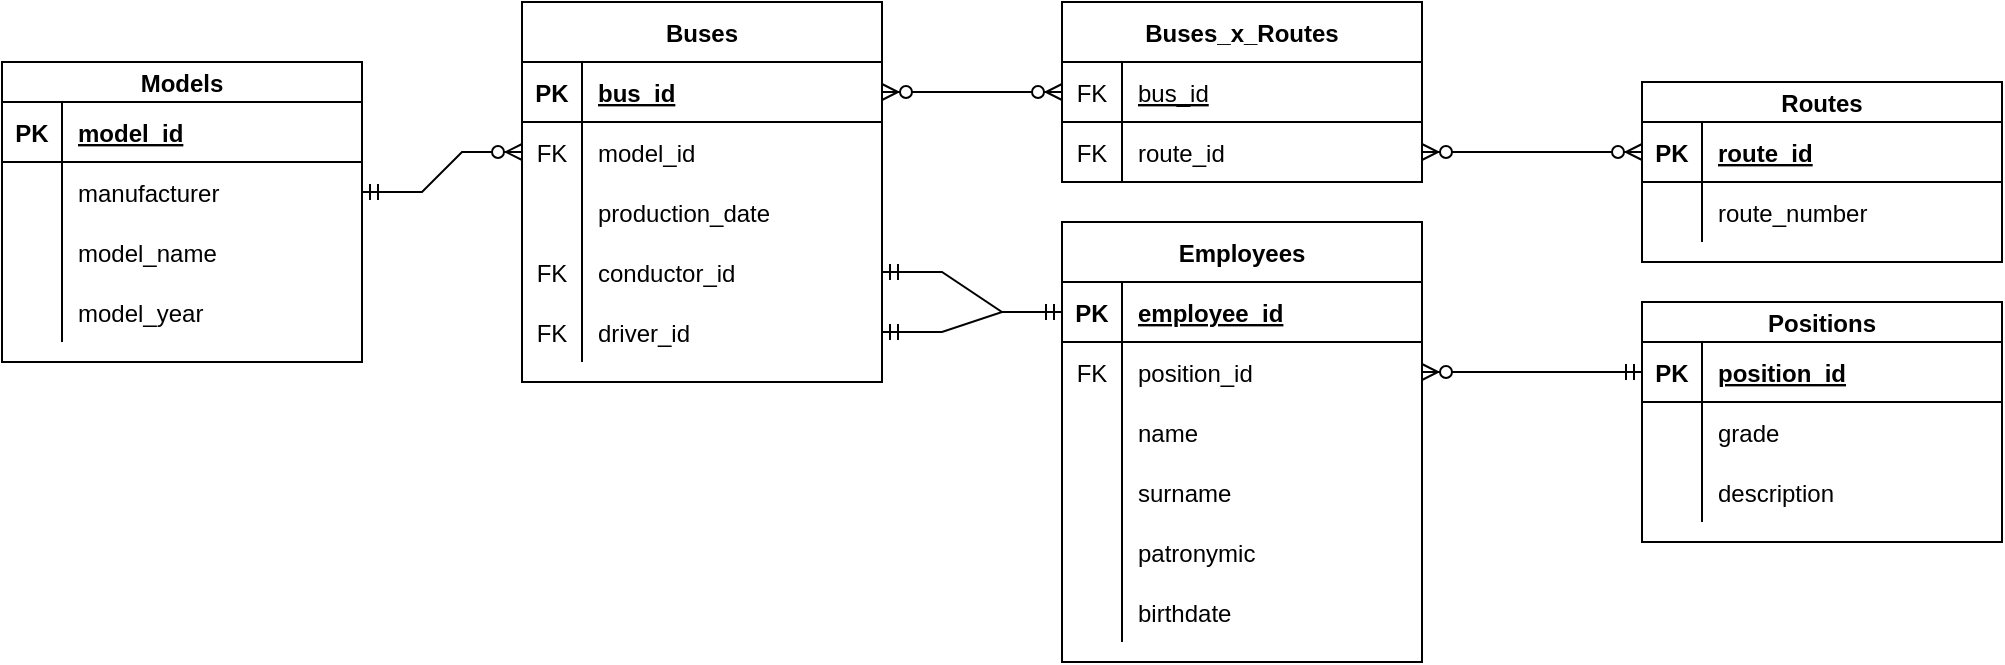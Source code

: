 <mxfile version="20.2.8" type="google"><diagram id="R2lEEEUBdFMjLlhIrx00" name="Page-1"><mxGraphModel dx="1632" dy="468" grid="1" gridSize="10" guides="1" tooltips="1" connect="1" arrows="1" fold="1" page="1" pageScale="1" pageWidth="850" pageHeight="1100" math="0" shadow="0" extFonts="Permanent Marker^https://fonts.googleapis.com/css?family=Permanent+Marker"><root><mxCell id="0"/><mxCell id="1" parent="0"/><mxCell id="BRltF4xGeuD-iYXcqWCz-8" value="Buses" style="shape=table;startSize=30;container=1;collapsible=1;childLayout=tableLayout;fixedRows=1;rowLines=0;fontStyle=1;align=center;resizeLast=1;" parent="1" vertex="1"><mxGeometry x="-10" y="780" width="180" height="190" as="geometry"/></mxCell><mxCell id="BRltF4xGeuD-iYXcqWCz-9" value="" style="shape=tableRow;horizontal=0;startSize=0;swimlaneHead=0;swimlaneBody=0;fillColor=none;collapsible=0;dropTarget=0;points=[[0,0.5],[1,0.5]];portConstraint=eastwest;top=0;left=0;right=0;bottom=1;" parent="BRltF4xGeuD-iYXcqWCz-8" vertex="1"><mxGeometry y="30" width="180" height="30" as="geometry"/></mxCell><mxCell id="BRltF4xGeuD-iYXcqWCz-10" value="PK" style="shape=partialRectangle;connectable=0;fillColor=none;top=0;left=0;bottom=0;right=0;fontStyle=1;overflow=hidden;" parent="BRltF4xGeuD-iYXcqWCz-9" vertex="1"><mxGeometry width="30" height="30" as="geometry"><mxRectangle width="30" height="30" as="alternateBounds"/></mxGeometry></mxCell><mxCell id="BRltF4xGeuD-iYXcqWCz-11" value="bus_id" style="shape=partialRectangle;connectable=0;fillColor=none;top=0;left=0;bottom=0;right=0;align=left;spacingLeft=6;fontStyle=5;overflow=hidden;" parent="BRltF4xGeuD-iYXcqWCz-9" vertex="1"><mxGeometry x="30" width="150" height="30" as="geometry"><mxRectangle width="150" height="30" as="alternateBounds"/></mxGeometry></mxCell><mxCell id="BRltF4xGeuD-iYXcqWCz-15" value="" style="shape=tableRow;horizontal=0;startSize=0;swimlaneHead=0;swimlaneBody=0;fillColor=none;collapsible=0;dropTarget=0;points=[[0,0.5],[1,0.5]];portConstraint=eastwest;top=0;left=0;right=0;bottom=0;" parent="BRltF4xGeuD-iYXcqWCz-8" vertex="1"><mxGeometry y="60" width="180" height="30" as="geometry"/></mxCell><mxCell id="BRltF4xGeuD-iYXcqWCz-16" value="FK" style="shape=partialRectangle;connectable=0;fillColor=none;top=0;left=0;bottom=0;right=0;editable=1;overflow=hidden;" parent="BRltF4xGeuD-iYXcqWCz-15" vertex="1"><mxGeometry width="30" height="30" as="geometry"><mxRectangle width="30" height="30" as="alternateBounds"/></mxGeometry></mxCell><mxCell id="BRltF4xGeuD-iYXcqWCz-17" value="model_id" style="shape=partialRectangle;connectable=0;fillColor=none;top=0;left=0;bottom=0;right=0;align=left;spacingLeft=6;overflow=hidden;" parent="BRltF4xGeuD-iYXcqWCz-15" vertex="1"><mxGeometry x="30" width="150" height="30" as="geometry"><mxRectangle width="150" height="30" as="alternateBounds"/></mxGeometry></mxCell><mxCell id="BRltF4xGeuD-iYXcqWCz-18" value="" style="shape=tableRow;horizontal=0;startSize=0;swimlaneHead=0;swimlaneBody=0;fillColor=none;collapsible=0;dropTarget=0;points=[[0,0.5],[1,0.5]];portConstraint=eastwest;top=0;left=0;right=0;bottom=0;" parent="BRltF4xGeuD-iYXcqWCz-8" vertex="1"><mxGeometry y="90" width="180" height="30" as="geometry"/></mxCell><mxCell id="BRltF4xGeuD-iYXcqWCz-19" value="" style="shape=partialRectangle;connectable=0;fillColor=none;top=0;left=0;bottom=0;right=0;editable=1;overflow=hidden;" parent="BRltF4xGeuD-iYXcqWCz-18" vertex="1"><mxGeometry width="30" height="30" as="geometry"><mxRectangle width="30" height="30" as="alternateBounds"/></mxGeometry></mxCell><mxCell id="BRltF4xGeuD-iYXcqWCz-20" value="production_date" style="shape=partialRectangle;connectable=0;fillColor=none;top=0;left=0;bottom=0;right=0;align=left;spacingLeft=6;overflow=hidden;" parent="BRltF4xGeuD-iYXcqWCz-18" vertex="1"><mxGeometry x="30" width="150" height="30" as="geometry"><mxRectangle width="150" height="30" as="alternateBounds"/></mxGeometry></mxCell><mxCell id="BRltF4xGeuD-iYXcqWCz-41" value="" style="shape=tableRow;horizontal=0;startSize=0;swimlaneHead=0;swimlaneBody=0;fillColor=none;collapsible=0;dropTarget=0;points=[[0,0.5],[1,0.5]];portConstraint=eastwest;top=0;left=0;right=0;bottom=0;" parent="BRltF4xGeuD-iYXcqWCz-8" vertex="1"><mxGeometry y="120" width="180" height="30" as="geometry"/></mxCell><mxCell id="BRltF4xGeuD-iYXcqWCz-42" value="FK" style="shape=partialRectangle;connectable=0;fillColor=none;top=0;left=0;bottom=0;right=0;editable=1;overflow=hidden;" parent="BRltF4xGeuD-iYXcqWCz-41" vertex="1"><mxGeometry width="30" height="30" as="geometry"><mxRectangle width="30" height="30" as="alternateBounds"/></mxGeometry></mxCell><mxCell id="BRltF4xGeuD-iYXcqWCz-43" value="conductor_id" style="shape=partialRectangle;connectable=0;fillColor=none;top=0;left=0;bottom=0;right=0;align=left;spacingLeft=6;overflow=hidden;" parent="BRltF4xGeuD-iYXcqWCz-41" vertex="1"><mxGeometry x="30" width="150" height="30" as="geometry"><mxRectangle width="150" height="30" as="alternateBounds"/></mxGeometry></mxCell><mxCell id="BRltF4xGeuD-iYXcqWCz-21" value="" style="shape=tableRow;horizontal=0;startSize=0;swimlaneHead=0;swimlaneBody=0;fillColor=none;collapsible=0;dropTarget=0;points=[[0,0.5],[1,0.5]];portConstraint=eastwest;top=0;left=0;right=0;bottom=0;" parent="BRltF4xGeuD-iYXcqWCz-8" vertex="1"><mxGeometry y="150" width="180" height="30" as="geometry"/></mxCell><mxCell id="BRltF4xGeuD-iYXcqWCz-22" value="FK" style="shape=partialRectangle;connectable=0;fillColor=none;top=0;left=0;bottom=0;right=0;editable=1;overflow=hidden;" parent="BRltF4xGeuD-iYXcqWCz-21" vertex="1"><mxGeometry width="30" height="30" as="geometry"><mxRectangle width="30" height="30" as="alternateBounds"/></mxGeometry></mxCell><mxCell id="BRltF4xGeuD-iYXcqWCz-23" value="driver_id" style="shape=partialRectangle;connectable=0;fillColor=none;top=0;left=0;bottom=0;right=0;align=left;spacingLeft=6;overflow=hidden;" parent="BRltF4xGeuD-iYXcqWCz-21" vertex="1"><mxGeometry x="30" width="150" height="30" as="geometry"><mxRectangle width="150" height="30" as="alternateBounds"/></mxGeometry></mxCell><mxCell id="BRltF4xGeuD-iYXcqWCz-24" value="Routes" style="shape=table;startSize=20;container=1;collapsible=1;childLayout=tableLayout;fixedRows=1;rowLines=0;fontStyle=1;align=center;resizeLast=1;" parent="1" vertex="1"><mxGeometry x="550" y="820" width="180" height="90" as="geometry"/></mxCell><mxCell id="BRltF4xGeuD-iYXcqWCz-25" value="" style="shape=tableRow;horizontal=0;startSize=0;swimlaneHead=0;swimlaneBody=0;fillColor=none;collapsible=0;dropTarget=0;points=[[0,0.5],[1,0.5]];portConstraint=eastwest;top=0;left=0;right=0;bottom=1;" parent="BRltF4xGeuD-iYXcqWCz-24" vertex="1"><mxGeometry y="20" width="180" height="30" as="geometry"/></mxCell><mxCell id="BRltF4xGeuD-iYXcqWCz-26" value="PK" style="shape=partialRectangle;connectable=0;fillColor=none;top=0;left=0;bottom=0;right=0;fontStyle=1;overflow=hidden;" parent="BRltF4xGeuD-iYXcqWCz-25" vertex="1"><mxGeometry width="30" height="30" as="geometry"><mxRectangle width="30" height="30" as="alternateBounds"/></mxGeometry></mxCell><mxCell id="BRltF4xGeuD-iYXcqWCz-27" value="route_id" style="shape=partialRectangle;connectable=0;fillColor=none;top=0;left=0;bottom=0;right=0;align=left;spacingLeft=6;fontStyle=5;overflow=hidden;" parent="BRltF4xGeuD-iYXcqWCz-25" vertex="1"><mxGeometry x="30" width="150" height="30" as="geometry"><mxRectangle width="150" height="30" as="alternateBounds"/></mxGeometry></mxCell><mxCell id="BRltF4xGeuD-iYXcqWCz-28" value="" style="shape=tableRow;horizontal=0;startSize=0;swimlaneHead=0;swimlaneBody=0;fillColor=none;collapsible=0;dropTarget=0;points=[[0,0.5],[1,0.5]];portConstraint=eastwest;top=0;left=0;right=0;bottom=0;" parent="BRltF4xGeuD-iYXcqWCz-24" vertex="1"><mxGeometry y="50" width="180" height="30" as="geometry"/></mxCell><mxCell id="BRltF4xGeuD-iYXcqWCz-29" value="" style="shape=partialRectangle;connectable=0;fillColor=none;top=0;left=0;bottom=0;right=0;editable=1;overflow=hidden;" parent="BRltF4xGeuD-iYXcqWCz-28" vertex="1"><mxGeometry width="30" height="30" as="geometry"><mxRectangle width="30" height="30" as="alternateBounds"/></mxGeometry></mxCell><mxCell id="BRltF4xGeuD-iYXcqWCz-30" value="route_number" style="shape=partialRectangle;connectable=0;fillColor=none;top=0;left=0;bottom=0;right=0;align=left;spacingLeft=6;overflow=hidden;" parent="BRltF4xGeuD-iYXcqWCz-28" vertex="1"><mxGeometry x="30" width="150" height="30" as="geometry"><mxRectangle width="150" height="30" as="alternateBounds"/></mxGeometry></mxCell><mxCell id="BRltF4xGeuD-iYXcqWCz-44" value="" style="edgeStyle=entityRelationEdgeStyle;fontSize=12;html=1;endArrow=ERzeroToMany;endFill=1;startArrow=ERzeroToMany;rounded=0;entryX=0;entryY=0.5;entryDx=0;entryDy=0;exitX=1;exitY=0.5;exitDx=0;exitDy=0;" parent="1" source="BRltF4xGeuD-iYXcqWCz-9" target="BRltF4xGeuD-iYXcqWCz-47" edge="1"><mxGeometry width="100" height="100" relative="1" as="geometry"><mxPoint x="350" y="790" as="sourcePoint"/><mxPoint x="450" y="690" as="targetPoint"/></mxGeometry></mxCell><mxCell id="BRltF4xGeuD-iYXcqWCz-46" value="Buses_x_Routes" style="shape=table;startSize=30;container=1;collapsible=1;childLayout=tableLayout;fixedRows=1;rowLines=0;fontStyle=1;align=center;resizeLast=1;" parent="1" vertex="1"><mxGeometry x="260" y="780" width="180" height="90" as="geometry"/></mxCell><mxCell id="BRltF4xGeuD-iYXcqWCz-47" value="" style="shape=tableRow;horizontal=0;startSize=0;swimlaneHead=0;swimlaneBody=0;fillColor=none;collapsible=0;dropTarget=0;points=[[0,0.5],[1,0.5]];portConstraint=eastwest;top=0;left=0;right=0;bottom=1;" parent="BRltF4xGeuD-iYXcqWCz-46" vertex="1"><mxGeometry y="30" width="180" height="30" as="geometry"/></mxCell><mxCell id="BRltF4xGeuD-iYXcqWCz-48" value="FK" style="shape=partialRectangle;connectable=0;fillColor=none;top=0;left=0;bottom=0;right=0;fontStyle=0;overflow=hidden;" parent="BRltF4xGeuD-iYXcqWCz-47" vertex="1"><mxGeometry width="30" height="30" as="geometry"><mxRectangle width="30" height="30" as="alternateBounds"/></mxGeometry></mxCell><mxCell id="BRltF4xGeuD-iYXcqWCz-49" value="bus_id" style="shape=partialRectangle;connectable=0;fillColor=none;top=0;left=0;bottom=0;right=0;align=left;spacingLeft=6;fontStyle=4;overflow=hidden;" parent="BRltF4xGeuD-iYXcqWCz-47" vertex="1"><mxGeometry x="30" width="150" height="30" as="geometry"><mxRectangle width="150" height="30" as="alternateBounds"/></mxGeometry></mxCell><mxCell id="BRltF4xGeuD-iYXcqWCz-50" value="" style="shape=tableRow;horizontal=0;startSize=0;swimlaneHead=0;swimlaneBody=0;fillColor=none;collapsible=0;dropTarget=0;points=[[0,0.5],[1,0.5]];portConstraint=eastwest;top=0;left=0;right=0;bottom=0;" parent="BRltF4xGeuD-iYXcqWCz-46" vertex="1"><mxGeometry y="60" width="180" height="30" as="geometry"/></mxCell><mxCell id="BRltF4xGeuD-iYXcqWCz-51" value="FK" style="shape=partialRectangle;connectable=0;fillColor=none;top=0;left=0;bottom=0;right=0;editable=1;overflow=hidden;" parent="BRltF4xGeuD-iYXcqWCz-50" vertex="1"><mxGeometry width="30" height="30" as="geometry"><mxRectangle width="30" height="30" as="alternateBounds"/></mxGeometry></mxCell><mxCell id="BRltF4xGeuD-iYXcqWCz-52" value="route_id" style="shape=partialRectangle;connectable=0;fillColor=none;top=0;left=0;bottom=0;right=0;align=left;spacingLeft=6;overflow=hidden;" parent="BRltF4xGeuD-iYXcqWCz-50" vertex="1"><mxGeometry x="30" width="150" height="30" as="geometry"><mxRectangle width="150" height="30" as="alternateBounds"/></mxGeometry></mxCell><mxCell id="BRltF4xGeuD-iYXcqWCz-58" value="" style="edgeStyle=entityRelationEdgeStyle;fontSize=12;html=1;endArrow=ERzeroToMany;endFill=1;startArrow=ERzeroToMany;rounded=0;entryX=0;entryY=0.5;entryDx=0;entryDy=0;exitX=1;exitY=0.5;exitDx=0;exitDy=0;" parent="1" source="BRltF4xGeuD-iYXcqWCz-50" target="BRltF4xGeuD-iYXcqWCz-25" edge="1"><mxGeometry width="100" height="100" relative="1" as="geometry"><mxPoint x="430" y="830" as="sourcePoint"/><mxPoint x="500" y="830" as="targetPoint"/></mxGeometry></mxCell><mxCell id="BRltF4xGeuD-iYXcqWCz-59" value="Positions" style="shape=table;startSize=20;container=1;collapsible=1;childLayout=tableLayout;fixedRows=1;rowLines=0;fontStyle=1;align=center;resizeLast=1;" parent="1" vertex="1"><mxGeometry x="550" y="930" width="180" height="120" as="geometry"/></mxCell><mxCell id="BRltF4xGeuD-iYXcqWCz-60" value="" style="shape=tableRow;horizontal=0;startSize=0;swimlaneHead=0;swimlaneBody=0;fillColor=none;collapsible=0;dropTarget=0;points=[[0,0.5],[1,0.5]];portConstraint=eastwest;top=0;left=0;right=0;bottom=1;" parent="BRltF4xGeuD-iYXcqWCz-59" vertex="1"><mxGeometry y="20" width="180" height="30" as="geometry"/></mxCell><mxCell id="BRltF4xGeuD-iYXcqWCz-61" value="PK" style="shape=partialRectangle;connectable=0;fillColor=none;top=0;left=0;bottom=0;right=0;fontStyle=1;overflow=hidden;" parent="BRltF4xGeuD-iYXcqWCz-60" vertex="1"><mxGeometry width="30" height="30" as="geometry"><mxRectangle width="30" height="30" as="alternateBounds"/></mxGeometry></mxCell><mxCell id="BRltF4xGeuD-iYXcqWCz-62" value="position_id" style="shape=partialRectangle;connectable=0;fillColor=none;top=0;left=0;bottom=0;right=0;align=left;spacingLeft=6;fontStyle=5;overflow=hidden;" parent="BRltF4xGeuD-iYXcqWCz-60" vertex="1"><mxGeometry x="30" width="150" height="30" as="geometry"><mxRectangle width="150" height="30" as="alternateBounds"/></mxGeometry></mxCell><mxCell id="BRltF4xGeuD-iYXcqWCz-66" value="" style="shape=tableRow;horizontal=0;startSize=0;swimlaneHead=0;swimlaneBody=0;fillColor=none;collapsible=0;dropTarget=0;points=[[0,0.5],[1,0.5]];portConstraint=eastwest;top=0;left=0;right=0;bottom=0;" parent="BRltF4xGeuD-iYXcqWCz-59" vertex="1"><mxGeometry y="50" width="180" height="30" as="geometry"/></mxCell><mxCell id="BRltF4xGeuD-iYXcqWCz-67" value="" style="shape=partialRectangle;connectable=0;fillColor=none;top=0;left=0;bottom=0;right=0;editable=1;overflow=hidden;" parent="BRltF4xGeuD-iYXcqWCz-66" vertex="1"><mxGeometry width="30" height="30" as="geometry"><mxRectangle width="30" height="30" as="alternateBounds"/></mxGeometry></mxCell><mxCell id="BRltF4xGeuD-iYXcqWCz-68" value="grade" style="shape=partialRectangle;connectable=0;fillColor=none;top=0;left=0;bottom=0;right=0;align=left;spacingLeft=6;overflow=hidden;" parent="BRltF4xGeuD-iYXcqWCz-66" vertex="1"><mxGeometry x="30" width="150" height="30" as="geometry"><mxRectangle width="150" height="30" as="alternateBounds"/></mxGeometry></mxCell><mxCell id="BRltF4xGeuD-iYXcqWCz-63" value="" style="shape=tableRow;horizontal=0;startSize=0;swimlaneHead=0;swimlaneBody=0;fillColor=none;collapsible=0;dropTarget=0;points=[[0,0.5],[1,0.5]];portConstraint=eastwest;top=0;left=0;right=0;bottom=0;" parent="BRltF4xGeuD-iYXcqWCz-59" vertex="1"><mxGeometry y="80" width="180" height="30" as="geometry"/></mxCell><mxCell id="BRltF4xGeuD-iYXcqWCz-64" value="" style="shape=partialRectangle;connectable=0;fillColor=none;top=0;left=0;bottom=0;right=0;editable=1;overflow=hidden;" parent="BRltF4xGeuD-iYXcqWCz-63" vertex="1"><mxGeometry width="30" height="30" as="geometry"><mxRectangle width="30" height="30" as="alternateBounds"/></mxGeometry></mxCell><mxCell id="BRltF4xGeuD-iYXcqWCz-65" value="description" style="shape=partialRectangle;connectable=0;fillColor=none;top=0;left=0;bottom=0;right=0;align=left;spacingLeft=6;overflow=hidden;" parent="BRltF4xGeuD-iYXcqWCz-63" vertex="1"><mxGeometry x="30" width="150" height="30" as="geometry"><mxRectangle width="150" height="30" as="alternateBounds"/></mxGeometry></mxCell><mxCell id="BRltF4xGeuD-iYXcqWCz-69" value="Employees" style="shape=table;startSize=30;container=1;collapsible=1;childLayout=tableLayout;fixedRows=1;rowLines=0;fontStyle=1;align=center;resizeLast=1;" parent="1" vertex="1"><mxGeometry x="260" y="890" width="180" height="220" as="geometry"/></mxCell><mxCell id="BRltF4xGeuD-iYXcqWCz-70" value="" style="shape=tableRow;horizontal=0;startSize=0;swimlaneHead=0;swimlaneBody=0;fillColor=none;collapsible=0;dropTarget=0;points=[[0,0.5],[1,0.5]];portConstraint=eastwest;top=0;left=0;right=0;bottom=1;" parent="BRltF4xGeuD-iYXcqWCz-69" vertex="1"><mxGeometry y="30" width="180" height="30" as="geometry"/></mxCell><mxCell id="BRltF4xGeuD-iYXcqWCz-71" value="PK" style="shape=partialRectangle;connectable=0;fillColor=none;top=0;left=0;bottom=0;right=0;fontStyle=1;overflow=hidden;" parent="BRltF4xGeuD-iYXcqWCz-70" vertex="1"><mxGeometry width="30" height="30" as="geometry"><mxRectangle width="30" height="30" as="alternateBounds"/></mxGeometry></mxCell><mxCell id="BRltF4xGeuD-iYXcqWCz-72" value="employee_id" style="shape=partialRectangle;connectable=0;fillColor=none;top=0;left=0;bottom=0;right=0;align=left;spacingLeft=6;fontStyle=5;overflow=hidden;" parent="BRltF4xGeuD-iYXcqWCz-70" vertex="1"><mxGeometry x="30" width="150" height="30" as="geometry"><mxRectangle width="150" height="30" as="alternateBounds"/></mxGeometry></mxCell><mxCell id="BRltF4xGeuD-iYXcqWCz-73" value="" style="shape=tableRow;horizontal=0;startSize=0;swimlaneHead=0;swimlaneBody=0;fillColor=none;collapsible=0;dropTarget=0;points=[[0,0.5],[1,0.5]];portConstraint=eastwest;top=0;left=0;right=0;bottom=0;" parent="BRltF4xGeuD-iYXcqWCz-69" vertex="1"><mxGeometry y="60" width="180" height="30" as="geometry"/></mxCell><mxCell id="BRltF4xGeuD-iYXcqWCz-74" value="FK" style="shape=partialRectangle;connectable=0;fillColor=none;top=0;left=0;bottom=0;right=0;editable=1;overflow=hidden;" parent="BRltF4xGeuD-iYXcqWCz-73" vertex="1"><mxGeometry width="30" height="30" as="geometry"><mxRectangle width="30" height="30" as="alternateBounds"/></mxGeometry></mxCell><mxCell id="BRltF4xGeuD-iYXcqWCz-75" value="position_id" style="shape=partialRectangle;connectable=0;fillColor=none;top=0;left=0;bottom=0;right=0;align=left;spacingLeft=6;overflow=hidden;" parent="BRltF4xGeuD-iYXcqWCz-73" vertex="1"><mxGeometry x="30" width="150" height="30" as="geometry"><mxRectangle width="150" height="30" as="alternateBounds"/></mxGeometry></mxCell><mxCell id="BRltF4xGeuD-iYXcqWCz-76" value="" style="shape=tableRow;horizontal=0;startSize=0;swimlaneHead=0;swimlaneBody=0;fillColor=none;collapsible=0;dropTarget=0;points=[[0,0.5],[1,0.5]];portConstraint=eastwest;top=0;left=0;right=0;bottom=0;" parent="BRltF4xGeuD-iYXcqWCz-69" vertex="1"><mxGeometry y="90" width="180" height="30" as="geometry"/></mxCell><mxCell id="BRltF4xGeuD-iYXcqWCz-77" value="" style="shape=partialRectangle;connectable=0;fillColor=none;top=0;left=0;bottom=0;right=0;editable=1;overflow=hidden;" parent="BRltF4xGeuD-iYXcqWCz-76" vertex="1"><mxGeometry width="30" height="30" as="geometry"><mxRectangle width="30" height="30" as="alternateBounds"/></mxGeometry></mxCell><mxCell id="BRltF4xGeuD-iYXcqWCz-78" value="name" style="shape=partialRectangle;connectable=0;fillColor=none;top=0;left=0;bottom=0;right=0;align=left;spacingLeft=6;overflow=hidden;" parent="BRltF4xGeuD-iYXcqWCz-76" vertex="1"><mxGeometry x="30" width="150" height="30" as="geometry"><mxRectangle width="150" height="30" as="alternateBounds"/></mxGeometry></mxCell><mxCell id="BRltF4xGeuD-iYXcqWCz-79" value="" style="shape=tableRow;horizontal=0;startSize=0;swimlaneHead=0;swimlaneBody=0;fillColor=none;collapsible=0;dropTarget=0;points=[[0,0.5],[1,0.5]];portConstraint=eastwest;top=0;left=0;right=0;bottom=0;" parent="BRltF4xGeuD-iYXcqWCz-69" vertex="1"><mxGeometry y="120" width="180" height="30" as="geometry"/></mxCell><mxCell id="BRltF4xGeuD-iYXcqWCz-80" value="" style="shape=partialRectangle;connectable=0;fillColor=none;top=0;left=0;bottom=0;right=0;editable=1;overflow=hidden;" parent="BRltF4xGeuD-iYXcqWCz-79" vertex="1"><mxGeometry width="30" height="30" as="geometry"><mxRectangle width="30" height="30" as="alternateBounds"/></mxGeometry></mxCell><mxCell id="BRltF4xGeuD-iYXcqWCz-81" value="surname" style="shape=partialRectangle;connectable=0;fillColor=none;top=0;left=0;bottom=0;right=0;align=left;spacingLeft=6;overflow=hidden;" parent="BRltF4xGeuD-iYXcqWCz-79" vertex="1"><mxGeometry x="30" width="150" height="30" as="geometry"><mxRectangle width="150" height="30" as="alternateBounds"/></mxGeometry></mxCell><mxCell id="BRltF4xGeuD-iYXcqWCz-82" value="" style="shape=tableRow;horizontal=0;startSize=0;swimlaneHead=0;swimlaneBody=0;fillColor=none;collapsible=0;dropTarget=0;points=[[0,0.5],[1,0.5]];portConstraint=eastwest;top=0;left=0;right=0;bottom=0;" parent="BRltF4xGeuD-iYXcqWCz-69" vertex="1"><mxGeometry y="150" width="180" height="30" as="geometry"/></mxCell><mxCell id="BRltF4xGeuD-iYXcqWCz-83" value="" style="shape=partialRectangle;connectable=0;fillColor=none;top=0;left=0;bottom=0;right=0;editable=1;overflow=hidden;" parent="BRltF4xGeuD-iYXcqWCz-82" vertex="1"><mxGeometry width="30" height="30" as="geometry"><mxRectangle width="30" height="30" as="alternateBounds"/></mxGeometry></mxCell><mxCell id="BRltF4xGeuD-iYXcqWCz-84" value="patronymic" style="shape=partialRectangle;connectable=0;fillColor=none;top=0;left=0;bottom=0;right=0;align=left;spacingLeft=6;overflow=hidden;" parent="BRltF4xGeuD-iYXcqWCz-82" vertex="1"><mxGeometry x="30" width="150" height="30" as="geometry"><mxRectangle width="150" height="30" as="alternateBounds"/></mxGeometry></mxCell><mxCell id="BRltF4xGeuD-iYXcqWCz-85" value="" style="shape=tableRow;horizontal=0;startSize=0;swimlaneHead=0;swimlaneBody=0;fillColor=none;collapsible=0;dropTarget=0;points=[[0,0.5],[1,0.5]];portConstraint=eastwest;top=0;left=0;right=0;bottom=0;" parent="BRltF4xGeuD-iYXcqWCz-69" vertex="1"><mxGeometry y="180" width="180" height="30" as="geometry"/></mxCell><mxCell id="BRltF4xGeuD-iYXcqWCz-86" value="" style="shape=partialRectangle;connectable=0;fillColor=none;top=0;left=0;bottom=0;right=0;editable=1;overflow=hidden;" parent="BRltF4xGeuD-iYXcqWCz-85" vertex="1"><mxGeometry width="30" height="30" as="geometry"><mxRectangle width="30" height="30" as="alternateBounds"/></mxGeometry></mxCell><mxCell id="BRltF4xGeuD-iYXcqWCz-87" value="birthdate" style="shape=partialRectangle;connectable=0;fillColor=none;top=0;left=0;bottom=0;right=0;align=left;spacingLeft=6;overflow=hidden;" parent="BRltF4xGeuD-iYXcqWCz-85" vertex="1"><mxGeometry x="30" width="150" height="30" as="geometry"><mxRectangle width="150" height="30" as="alternateBounds"/></mxGeometry></mxCell><mxCell id="BRltF4xGeuD-iYXcqWCz-89" value="" style="edgeStyle=entityRelationEdgeStyle;fontSize=12;html=1;endArrow=ERmandOne;startArrow=ERmandOne;rounded=0;entryX=0;entryY=0.5;entryDx=0;entryDy=0;exitX=1;exitY=0.5;exitDx=0;exitDy=0;" parent="1" source="BRltF4xGeuD-iYXcqWCz-41" target="BRltF4xGeuD-iYXcqWCz-70" edge="1"><mxGeometry width="100" height="100" relative="1" as="geometry"><mxPoint x="120" y="1060" as="sourcePoint"/><mxPoint x="220" y="960" as="targetPoint"/></mxGeometry></mxCell><mxCell id="BRltF4xGeuD-iYXcqWCz-90" value="" style="edgeStyle=entityRelationEdgeStyle;fontSize=12;html=1;endArrow=ERmandOne;startArrow=ERmandOne;rounded=0;entryX=0;entryY=0.5;entryDx=0;entryDy=0;exitX=1;exitY=0.5;exitDx=0;exitDy=0;" parent="1" source="BRltF4xGeuD-iYXcqWCz-21" target="BRltF4xGeuD-iYXcqWCz-70" edge="1"><mxGeometry width="100" height="100" relative="1" as="geometry"><mxPoint x="200" y="825" as="sourcePoint"/><mxPoint x="285" y="975" as="targetPoint"/></mxGeometry></mxCell><mxCell id="BRltF4xGeuD-iYXcqWCz-91" value="" style="edgeStyle=entityRelationEdgeStyle;fontSize=12;html=1;endArrow=ERzeroToMany;startArrow=ERmandOne;rounded=0;exitX=0;exitY=0.5;exitDx=0;exitDy=0;entryX=1;entryY=0.5;entryDx=0;entryDy=0;" parent="1" source="BRltF4xGeuD-iYXcqWCz-60" target="BRltF4xGeuD-iYXcqWCz-73" edge="1"><mxGeometry width="100" height="100" relative="1" as="geometry"><mxPoint x="430" y="990" as="sourcePoint"/><mxPoint x="500" y="940" as="targetPoint"/></mxGeometry></mxCell><mxCell id="BRltF4xGeuD-iYXcqWCz-99" value="Models" style="shape=table;startSize=20;container=1;collapsible=1;childLayout=tableLayout;fixedRows=1;rowLines=0;fontStyle=1;align=center;resizeLast=1;" parent="1" vertex="1"><mxGeometry x="-270" y="810" width="180" height="150" as="geometry"/></mxCell><mxCell id="BRltF4xGeuD-iYXcqWCz-100" value="" style="shape=tableRow;horizontal=0;startSize=0;swimlaneHead=0;swimlaneBody=0;fillColor=none;collapsible=0;dropTarget=0;points=[[0,0.5],[1,0.5]];portConstraint=eastwest;top=0;left=0;right=0;bottom=1;" parent="BRltF4xGeuD-iYXcqWCz-99" vertex="1"><mxGeometry y="20" width="180" height="30" as="geometry"/></mxCell><mxCell id="BRltF4xGeuD-iYXcqWCz-101" value="PK" style="shape=partialRectangle;connectable=0;fillColor=none;top=0;left=0;bottom=0;right=0;fontStyle=1;overflow=hidden;" parent="BRltF4xGeuD-iYXcqWCz-100" vertex="1"><mxGeometry width="30" height="30" as="geometry"><mxRectangle width="30" height="30" as="alternateBounds"/></mxGeometry></mxCell><mxCell id="BRltF4xGeuD-iYXcqWCz-102" value="model_id" style="shape=partialRectangle;connectable=0;fillColor=none;top=0;left=0;bottom=0;right=0;align=left;spacingLeft=6;fontStyle=5;overflow=hidden;" parent="BRltF4xGeuD-iYXcqWCz-100" vertex="1"><mxGeometry x="30" width="150" height="30" as="geometry"><mxRectangle width="150" height="30" as="alternateBounds"/></mxGeometry></mxCell><mxCell id="BRltF4xGeuD-iYXcqWCz-103" value="" style="shape=tableRow;horizontal=0;startSize=0;swimlaneHead=0;swimlaneBody=0;fillColor=none;collapsible=0;dropTarget=0;points=[[0,0.5],[1,0.5]];portConstraint=eastwest;top=0;left=0;right=0;bottom=0;" parent="BRltF4xGeuD-iYXcqWCz-99" vertex="1"><mxGeometry y="50" width="180" height="30" as="geometry"/></mxCell><mxCell id="BRltF4xGeuD-iYXcqWCz-104" value="" style="shape=partialRectangle;connectable=0;fillColor=none;top=0;left=0;bottom=0;right=0;editable=1;overflow=hidden;" parent="BRltF4xGeuD-iYXcqWCz-103" vertex="1"><mxGeometry width="30" height="30" as="geometry"><mxRectangle width="30" height="30" as="alternateBounds"/></mxGeometry></mxCell><mxCell id="BRltF4xGeuD-iYXcqWCz-105" value="manufacturer" style="shape=partialRectangle;connectable=0;fillColor=none;top=0;left=0;bottom=0;right=0;align=left;spacingLeft=6;overflow=hidden;" parent="BRltF4xGeuD-iYXcqWCz-103" vertex="1"><mxGeometry x="30" width="150" height="30" as="geometry"><mxRectangle width="150" height="30" as="alternateBounds"/></mxGeometry></mxCell><mxCell id="BRltF4xGeuD-iYXcqWCz-106" value="" style="shape=tableRow;horizontal=0;startSize=0;swimlaneHead=0;swimlaneBody=0;fillColor=none;collapsible=0;dropTarget=0;points=[[0,0.5],[1,0.5]];portConstraint=eastwest;top=0;left=0;right=0;bottom=0;" parent="BRltF4xGeuD-iYXcqWCz-99" vertex="1"><mxGeometry y="80" width="180" height="30" as="geometry"/></mxCell><mxCell id="BRltF4xGeuD-iYXcqWCz-107" value="" style="shape=partialRectangle;connectable=0;fillColor=none;top=0;left=0;bottom=0;right=0;editable=1;overflow=hidden;" parent="BRltF4xGeuD-iYXcqWCz-106" vertex="1"><mxGeometry width="30" height="30" as="geometry"><mxRectangle width="30" height="30" as="alternateBounds"/></mxGeometry></mxCell><mxCell id="BRltF4xGeuD-iYXcqWCz-108" value="model_name" style="shape=partialRectangle;connectable=0;fillColor=none;top=0;left=0;bottom=0;right=0;align=left;spacingLeft=6;overflow=hidden;" parent="BRltF4xGeuD-iYXcqWCz-106" vertex="1"><mxGeometry x="30" width="150" height="30" as="geometry"><mxRectangle width="150" height="30" as="alternateBounds"/></mxGeometry></mxCell><mxCell id="BRltF4xGeuD-iYXcqWCz-110" value="" style="shape=tableRow;horizontal=0;startSize=0;swimlaneHead=0;swimlaneBody=0;fillColor=none;collapsible=0;dropTarget=0;points=[[0,0.5],[1,0.5]];portConstraint=eastwest;top=0;left=0;right=0;bottom=0;" parent="BRltF4xGeuD-iYXcqWCz-99" vertex="1"><mxGeometry y="110" width="180" height="30" as="geometry"/></mxCell><mxCell id="BRltF4xGeuD-iYXcqWCz-111" value="" style="shape=partialRectangle;connectable=0;fillColor=none;top=0;left=0;bottom=0;right=0;editable=1;overflow=hidden;" parent="BRltF4xGeuD-iYXcqWCz-110" vertex="1"><mxGeometry width="30" height="30" as="geometry"><mxRectangle width="30" height="30" as="alternateBounds"/></mxGeometry></mxCell><mxCell id="BRltF4xGeuD-iYXcqWCz-112" value="model_year" style="shape=partialRectangle;connectable=0;fillColor=none;top=0;left=0;bottom=0;right=0;align=left;spacingLeft=6;overflow=hidden;" parent="BRltF4xGeuD-iYXcqWCz-110" vertex="1"><mxGeometry x="30" width="150" height="30" as="geometry"><mxRectangle width="150" height="30" as="alternateBounds"/></mxGeometry></mxCell><mxCell id="BRltF4xGeuD-iYXcqWCz-109" value="" style="edgeStyle=entityRelationEdgeStyle;fontSize=12;html=1;endArrow=ERzeroToMany;startArrow=ERmandOne;rounded=0;exitX=1;exitY=0.5;exitDx=0;exitDy=0;entryX=0;entryY=0.5;entryDx=0;entryDy=0;" parent="1" source="BRltF4xGeuD-iYXcqWCz-103" target="BRltF4xGeuD-iYXcqWCz-15" edge="1"><mxGeometry width="100" height="100" relative="1" as="geometry"><mxPoint x="-110" y="1020" as="sourcePoint"/><mxPoint x="-220" y="1020" as="targetPoint"/></mxGeometry></mxCell></root></mxGraphModel></diagram></mxfile>
